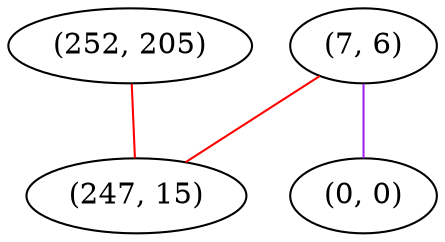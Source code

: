 graph "" {
"(252, 205)";
"(7, 6)";
"(0, 0)";
"(247, 15)";
"(252, 205)" -- "(247, 15)"  [color=red, key=0, weight=1];
"(7, 6)" -- "(0, 0)"  [color=purple, key=0, weight=4];
"(7, 6)" -- "(247, 15)"  [color=red, key=0, weight=1];
}
